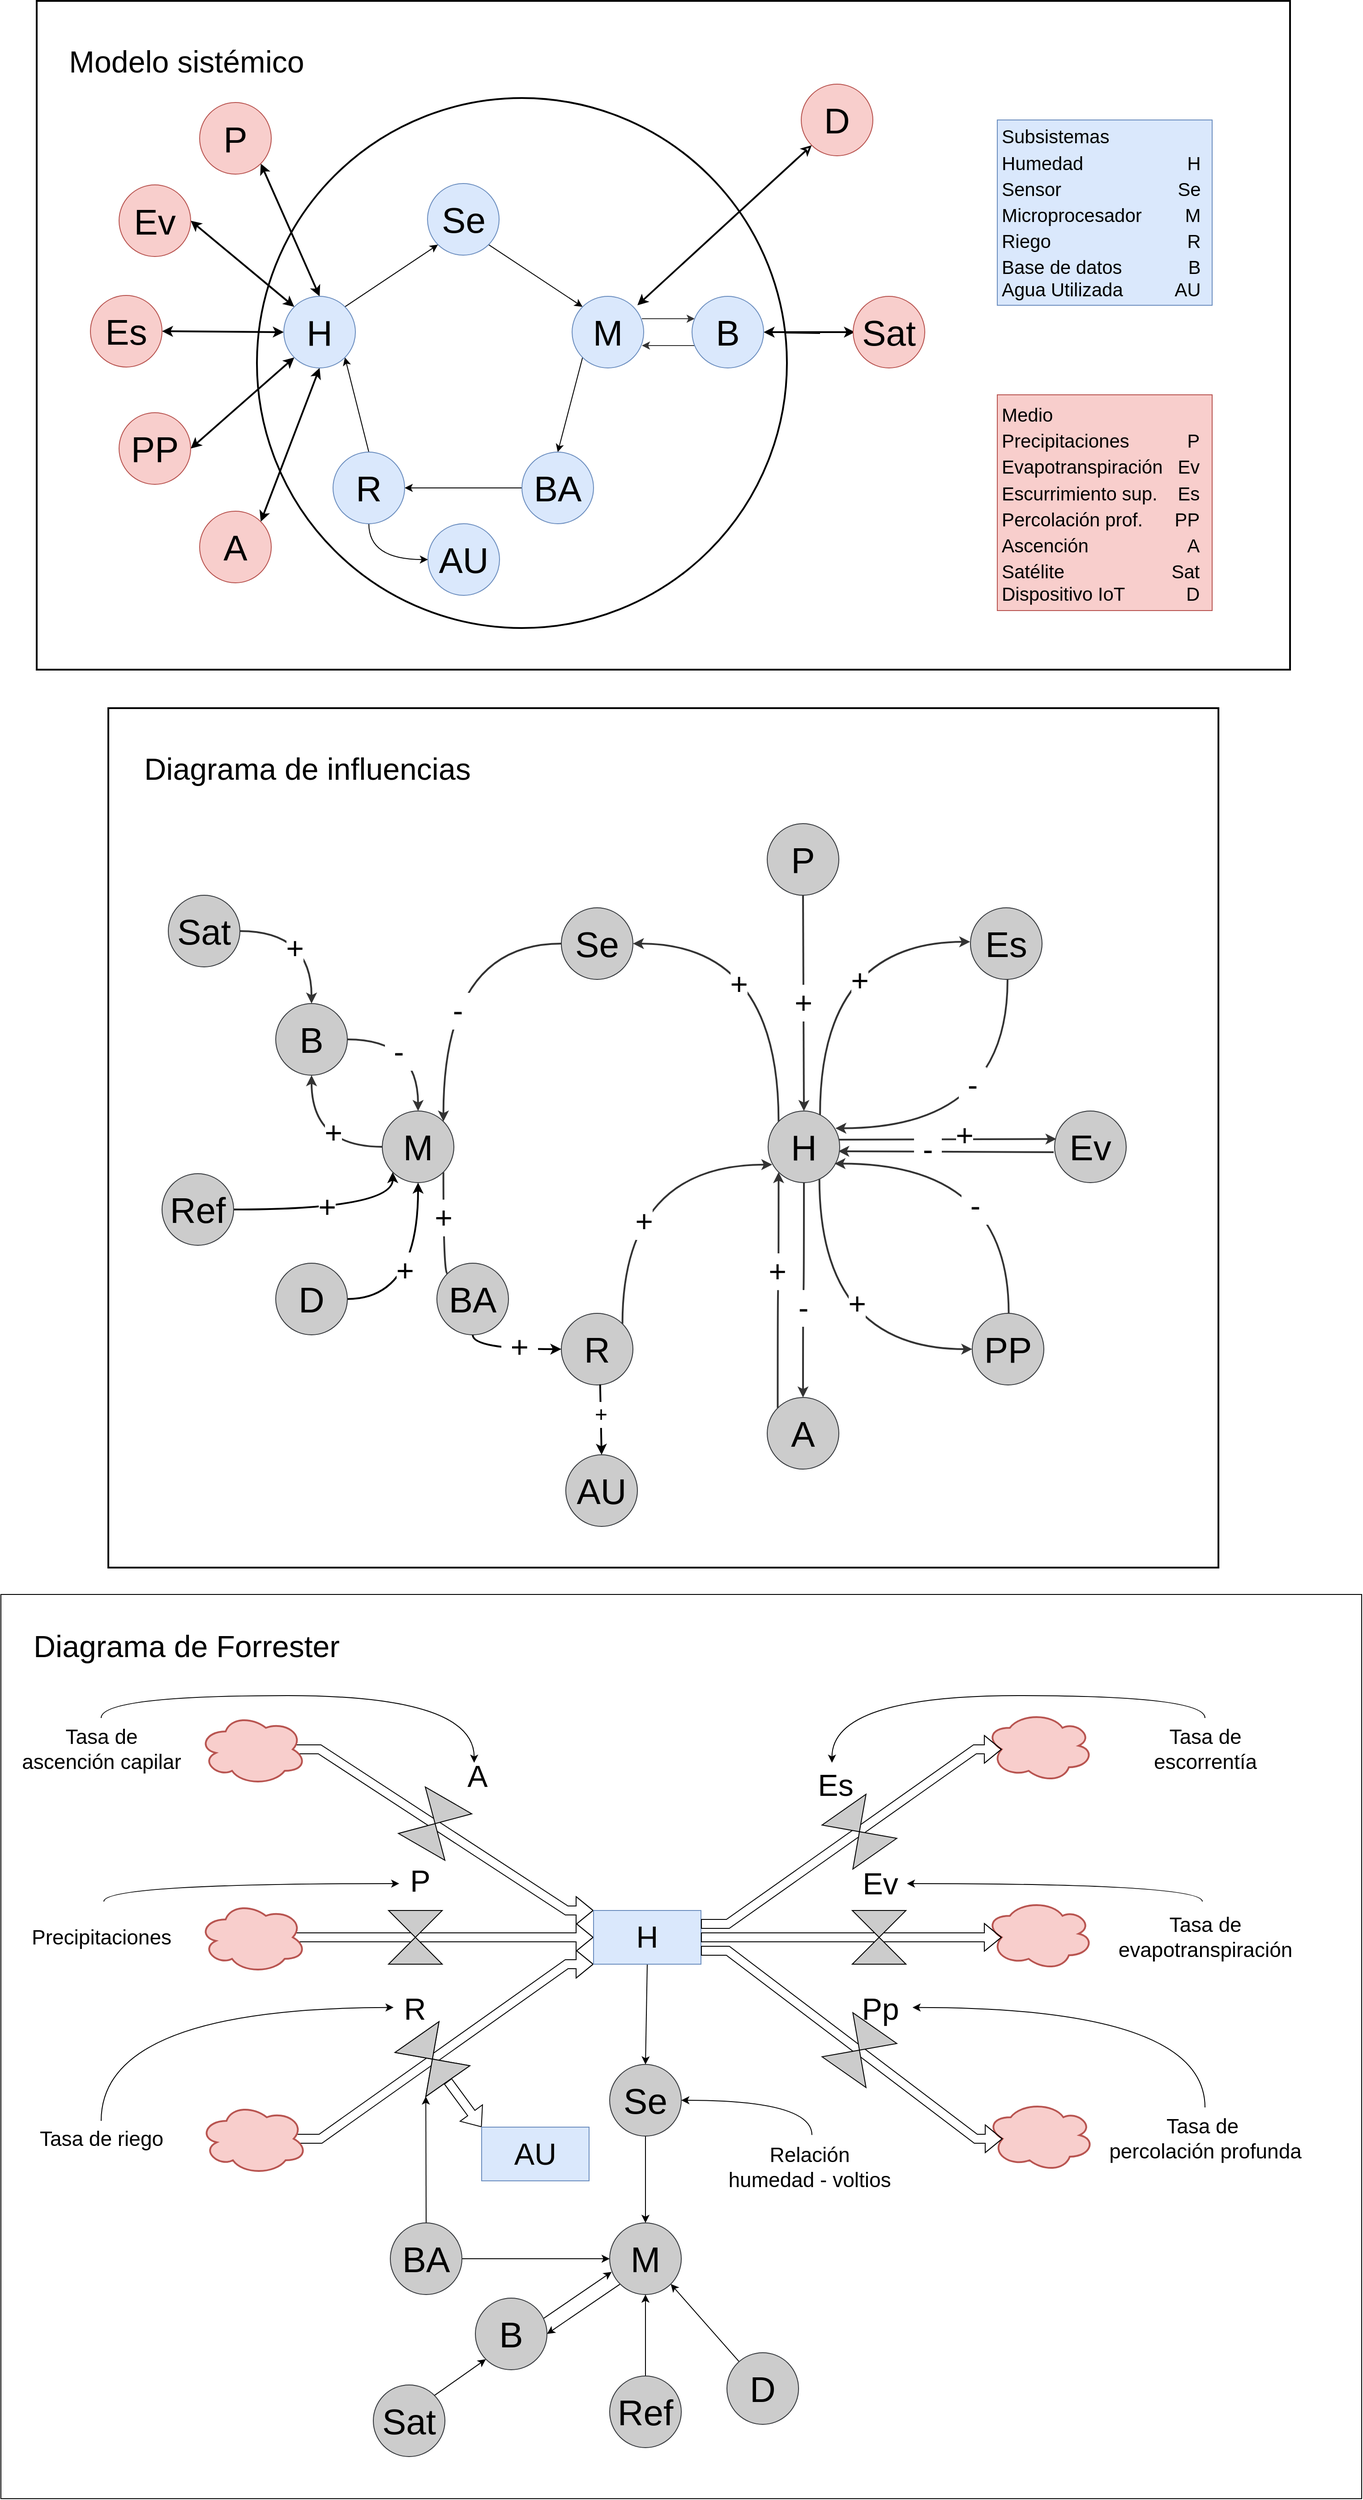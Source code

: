 <mxfile version="20.5.1" type="device"><diagram id="C5RBs43oDa-KdzZeNtuy" name="Page-1"><mxGraphModel dx="3306" dy="2833" grid="1" gridSize="10" guides="1" tooltips="1" connect="1" arrows="1" fold="1" page="1" pageScale="1" pageWidth="827" pageHeight="1169" math="0" shadow="0"><root><mxCell id="WIyWlLk6GJQsqaUBKTNV-0"/><mxCell id="WIyWlLk6GJQsqaUBKTNV-1" parent="WIyWlLk6GJQsqaUBKTNV-0"/><mxCell id="Ff0MFv3iBx06wTIk_5D9-178" value="" style="rounded=0;whiteSpace=wrap;html=1;labelBackgroundColor=#FFFFFF;strokeWidth=2;fontSize=34;fillColor=none;" parent="WIyWlLk6GJQsqaUBKTNV-1" vertex="1"><mxGeometry x="2990" y="890" width="1240" height="960" as="geometry"/></mxCell><mxCell id="Ff0MFv3iBx06wTIk_5D9-177" value="" style="rounded=0;whiteSpace=wrap;html=1;labelBackgroundColor=#FFFFFF;strokeWidth=2;fontSize=34;fillColor=none;" parent="WIyWlLk6GJQsqaUBKTNV-1" vertex="1"><mxGeometry x="2910" y="100" width="1400" height="747" as="geometry"/></mxCell><mxCell id="jK0Kz64WU2n10g2_3yqu-3" value="" style="edgeStyle=orthogonalEdgeStyle;rounded=0;orthogonalLoop=1;jettySize=auto;html=1;" edge="1" parent="WIyWlLk6GJQsqaUBKTNV-1" target="jK0Kz64WU2n10g2_3yqu-28"><mxGeometry relative="1" as="geometry"><mxPoint x="3746.0" y="471" as="sourcePoint"/></mxGeometry></mxCell><mxCell id="jK0Kz64WU2n10g2_3yqu-4" value="" style="ellipse;whiteSpace=wrap;html=1;aspect=fixed;fontSize=40;fillColor=none;strokeWidth=2;" vertex="1" parent="WIyWlLk6GJQsqaUBKTNV-1"><mxGeometry x="3156" y="208.5" width="592" height="592" as="geometry"/></mxCell><mxCell id="jK0Kz64WU2n10g2_3yqu-6" style="edgeStyle=orthogonalEdgeStyle;rounded=0;orthogonalLoop=1;jettySize=auto;html=1;exitX=0;exitY=0.75;exitDx=0;exitDy=0;entryX=1;entryY=0.75;entryDx=0;entryDy=0;fontSize=40;strokeColor=#333333;" edge="1" parent="WIyWlLk6GJQsqaUBKTNV-1"><mxGeometry relative="1" as="geometry"><mxPoint x="3645" y="485" as="sourcePoint"/><mxPoint x="3586" y="485" as="targetPoint"/></mxGeometry></mxCell><mxCell id="jK0Kz64WU2n10g2_3yqu-9" style="edgeStyle=orthogonalEdgeStyle;rounded=0;orthogonalLoop=1;jettySize=auto;html=1;exitX=1;exitY=0.25;exitDx=0;exitDy=0;entryX=0;entryY=0.25;entryDx=0;entryDy=0;fontSize=40;strokeColor=#333333;" edge="1" parent="WIyWlLk6GJQsqaUBKTNV-1"><mxGeometry relative="1" as="geometry"><mxPoint x="3586" y="455" as="sourcePoint"/><mxPoint x="3645" y="455" as="targetPoint"/></mxGeometry></mxCell><mxCell id="jK0Kz64WU2n10g2_3yqu-17" style="edgeStyle=none;rounded=0;orthogonalLoop=1;jettySize=auto;html=1;exitX=1;exitY=1;exitDx=0;exitDy=0;entryX=0.5;entryY=0;entryDx=0;entryDy=0;fontSize=40;startArrow=classic;startFill=1;endArrow=classic;endFill=1;strokeWidth=2;" edge="1" parent="WIyWlLk6GJQsqaUBKTNV-1" source="jK0Kz64WU2n10g2_3yqu-18" target="jK0Kz64WU2n10g2_3yqu-156"><mxGeometry relative="1" as="geometry"><mxPoint x="3223" y="440" as="targetPoint"/></mxGeometry></mxCell><mxCell id="jK0Kz64WU2n10g2_3yqu-18" value="P" style="ellipse;whiteSpace=wrap;html=1;aspect=fixed;fontSize=40;fillColor=#f8cecc;strokeColor=#b85450;" vertex="1" parent="WIyWlLk6GJQsqaUBKTNV-1"><mxGeometry x="3092" y="213.5" width="80" height="80" as="geometry"/></mxCell><mxCell id="jK0Kz64WU2n10g2_3yqu-19" style="edgeStyle=none;rounded=0;orthogonalLoop=1;jettySize=auto;html=1;exitX=1;exitY=0.5;exitDx=0;exitDy=0;entryX=0;entryY=1;entryDx=0;entryDy=0;fontSize=40;startArrow=classic;startFill=1;endArrow=classic;endFill=1;strokeWidth=2;" edge="1" parent="WIyWlLk6GJQsqaUBKTNV-1" source="jK0Kz64WU2n10g2_3yqu-20" target="jK0Kz64WU2n10g2_3yqu-156"><mxGeometry relative="1" as="geometry"><mxPoint x="3223" y="485" as="targetPoint"/></mxGeometry></mxCell><mxCell id="jK0Kz64WU2n10g2_3yqu-20" value="PP" style="ellipse;whiteSpace=wrap;html=1;aspect=fixed;fontSize=40;fillColor=#f8cecc;strokeColor=#b85450;" vertex="1" parent="WIyWlLk6GJQsqaUBKTNV-1"><mxGeometry x="3002" y="560" width="80" height="80" as="geometry"/></mxCell><mxCell id="jK0Kz64WU2n10g2_3yqu-21" style="edgeStyle=none;rounded=0;orthogonalLoop=1;jettySize=auto;html=1;exitX=1;exitY=0.5;exitDx=0;exitDy=0;entryX=0;entryY=0.5;entryDx=0;entryDy=0;fontSize=40;startArrow=classic;startFill=1;endArrow=classic;endFill=1;strokeWidth=2;" edge="1" parent="WIyWlLk6GJQsqaUBKTNV-1" source="jK0Kz64WU2n10g2_3yqu-22" target="jK0Kz64WU2n10g2_3yqu-156"><mxGeometry relative="1" as="geometry"><mxPoint x="3223" y="470" as="targetPoint"/></mxGeometry></mxCell><mxCell id="jK0Kz64WU2n10g2_3yqu-22" value="Es" style="ellipse;whiteSpace=wrap;html=1;aspect=fixed;fontSize=40;fillColor=#f8cecc;strokeColor=#b85450;" vertex="1" parent="WIyWlLk6GJQsqaUBKTNV-1"><mxGeometry x="2970" y="429" width="80" height="80" as="geometry"/></mxCell><mxCell id="jK0Kz64WU2n10g2_3yqu-23" style="edgeStyle=none;rounded=0;orthogonalLoop=1;jettySize=auto;html=1;exitX=1;exitY=0;exitDx=0;exitDy=0;entryX=0.5;entryY=1;entryDx=0;entryDy=0;fontSize=40;startArrow=classic;startFill=1;endArrow=classic;endFill=1;strokeWidth=2;" edge="1" parent="WIyWlLk6GJQsqaUBKTNV-1" source="jK0Kz64WU2n10g2_3yqu-24" target="jK0Kz64WU2n10g2_3yqu-156"><mxGeometry relative="1" as="geometry"><mxPoint x="3223" y="500" as="targetPoint"/></mxGeometry></mxCell><mxCell id="jK0Kz64WU2n10g2_3yqu-24" value="A" style="ellipse;whiteSpace=wrap;html=1;aspect=fixed;fontSize=40;fillColor=#f8cecc;strokeColor=#b85450;" vertex="1" parent="WIyWlLk6GJQsqaUBKTNV-1"><mxGeometry x="3092" y="670" width="80" height="80" as="geometry"/></mxCell><mxCell id="jK0Kz64WU2n10g2_3yqu-25" style="edgeStyle=none;rounded=0;orthogonalLoop=1;jettySize=auto;html=1;exitX=1;exitY=0.5;exitDx=0;exitDy=0;entryX=0;entryY=0;entryDx=0;entryDy=0;fontSize=40;startArrow=classic;startFill=1;endArrow=classic;endFill=1;strokeWidth=2;" edge="1" parent="WIyWlLk6GJQsqaUBKTNV-1" source="jK0Kz64WU2n10g2_3yqu-26" target="jK0Kz64WU2n10g2_3yqu-156"><mxGeometry relative="1" as="geometry"><mxPoint x="3223" y="455" as="targetPoint"/></mxGeometry></mxCell><mxCell id="jK0Kz64WU2n10g2_3yqu-26" value="Ev" style="ellipse;whiteSpace=wrap;html=1;aspect=fixed;fontSize=40;fillColor=#f8cecc;strokeColor=#b85450;" vertex="1" parent="WIyWlLk6GJQsqaUBKTNV-1"><mxGeometry x="3002" y="305.5" width="80" height="80" as="geometry"/></mxCell><mxCell id="jK0Kz64WU2n10g2_3yqu-27" style="edgeStyle=none;rounded=0;orthogonalLoop=1;jettySize=auto;html=1;exitX=0;exitY=0.5;exitDx=0;exitDy=0;entryX=1;entryY=0.5;entryDx=0;entryDy=0;fontSize=40;startArrow=classic;startFill=1;endArrow=classic;endFill=1;strokeWidth=2;" edge="1" parent="WIyWlLk6GJQsqaUBKTNV-1"><mxGeometry relative="1" as="geometry"><mxPoint x="3824" y="470.0" as="sourcePoint"/><mxPoint x="3722" y="470" as="targetPoint"/></mxGeometry></mxCell><mxCell id="jK0Kz64WU2n10g2_3yqu-28" value="Sat" style="ellipse;whiteSpace=wrap;html=1;aspect=fixed;fontSize=40;fillColor=#f8cecc;strokeColor=#b85450;" vertex="1" parent="WIyWlLk6GJQsqaUBKTNV-1"><mxGeometry x="3822" y="430" width="80" height="80" as="geometry"/></mxCell><mxCell id="jK0Kz64WU2n10g2_3yqu-29" value="&lt;table style=&quot;font-size: 21px;&quot;&gt;&lt;tbody&gt;&lt;tr&gt;&lt;td&gt;Subsistemas&lt;/td&gt;&lt;td&gt;&lt;br&gt;&lt;/td&gt;&lt;/tr&gt;&lt;tr&gt;&lt;td&gt;Humedad&lt;/td&gt;&lt;td style=&quot;text-align: right;&quot;&gt;&amp;nbsp; &amp;nbsp; &amp;nbsp; H&lt;/td&gt;&lt;/tr&gt;&lt;tr&gt;&lt;td&gt;Sensor&lt;/td&gt;&lt;td style=&quot;text-align: right;&quot;&gt;Se&lt;/td&gt;&lt;/tr&gt;&lt;tr&gt;&lt;td&gt;Microprocesador&amp;nbsp;&amp;nbsp;&lt;/td&gt;&lt;td style=&quot;text-align: right;&quot;&gt;M&lt;/td&gt;&lt;/tr&gt;&lt;tr&gt;&lt;td&gt;Riego&lt;/td&gt;&lt;td style=&quot;text-align: right;&quot;&gt;R&lt;/td&gt;&lt;/tr&gt;&lt;tr&gt;&lt;td&gt;Base de datos&lt;br&gt;Agua Utilizada&lt;/td&gt;&lt;td style=&quot;text-align: right;&quot;&gt;B&lt;br&gt;AU&lt;/td&gt;&lt;/tr&gt;&lt;/tbody&gt;&lt;/table&gt;" style="rounded=0;whiteSpace=wrap;html=1;strokeColor=#6c8ebf;fontSize=34;fillColor=#dae8fc;align=left;" vertex="1" parent="WIyWlLk6GJQsqaUBKTNV-1"><mxGeometry x="3983" y="233" width="240" height="207" as="geometry"/></mxCell><mxCell id="jK0Kz64WU2n10g2_3yqu-30" value="&lt;table style=&quot;font-size: 21px;&quot;&gt;&lt;tbody style=&quot;font-size: 21px;&quot;&gt;&lt;tr style=&quot;font-size: 21px;&quot;&gt;&lt;td style=&quot;font-size: 21px;&quot;&gt;Medio&lt;/td&gt;&lt;td style=&quot;font-size: 21px;&quot;&gt;&lt;br style=&quot;font-size: 21px;&quot;&gt;&lt;/td&gt;&lt;/tr&gt;&lt;tr style=&quot;font-size: 21px;&quot;&gt;&lt;td style=&quot;font-size: 21px;&quot;&gt;Precipitaciones&lt;/td&gt;&lt;td style=&quot;text-align: right; font-size: 21px;&quot;&gt;&amp;nbsp; &amp;nbsp; P&lt;/td&gt;&lt;/tr&gt;&lt;tr style=&quot;font-size: 21px;&quot;&gt;&lt;td style=&quot;text-align: center; font-size: 21px;&quot;&gt;Evapotranspiración&lt;/td&gt;&lt;td style=&quot;text-align: right; font-size: 21px;&quot;&gt;Ev&lt;/td&gt;&lt;/tr&gt;&lt;tr style=&quot;font-size: 21px;&quot;&gt;&lt;td style=&quot;font-size: 21px;&quot;&gt;Escurrimiento sup.&lt;/td&gt;&lt;td style=&quot;text-align: right; font-size: 21px;&quot;&gt;Es&lt;/td&gt;&lt;/tr&gt;&lt;tr style=&quot;font-size: 21px;&quot;&gt;&lt;td style=&quot;font-size: 21px;&quot;&gt;Percolación prof.&lt;/td&gt;&lt;td style=&quot;text-align: right; font-size: 21px;&quot;&gt;PP&lt;/td&gt;&lt;/tr&gt;&lt;tr style=&quot;font-size: 21px;&quot;&gt;&lt;td style=&quot;font-size: 21px;&quot;&gt;Ascención&lt;/td&gt;&lt;td style=&quot;text-align: right; font-size: 21px;&quot;&gt;A&lt;/td&gt;&lt;/tr&gt;&lt;tr style=&quot;font-size: 21px;&quot;&gt;&lt;td style=&quot;font-size: 21px;&quot;&gt;Satélite&lt;br&gt;Dispositivo IoT&lt;/td&gt;&lt;td style=&quot;text-align: right; font-size: 21px;&quot;&gt;Sat&lt;br&gt;D&lt;/td&gt;&lt;/tr&gt;&lt;tr style=&quot;font-size: 21px;&quot;&gt;&lt;td style=&quot;font-size: 21px;&quot;&gt;&lt;br style=&quot;font-size: 21px;&quot;&gt;&lt;/td&gt;&lt;td style=&quot;font-size: 21px;&quot;&gt;&lt;br style=&quot;font-size: 21px;&quot;&gt;&lt;/td&gt;&lt;/tr&gt;&lt;/tbody&gt;&lt;/table&gt;" style="rounded=0;whiteSpace=wrap;html=1;strokeColor=#b85450;fontSize=21;fillColor=#f8cecc;align=left;verticalAlign=top;" vertex="1" parent="WIyWlLk6GJQsqaUBKTNV-1"><mxGeometry x="3983" y="540" width="240" height="241" as="geometry"/></mxCell><mxCell id="jK0Kz64WU2n10g2_3yqu-31" style="edgeStyle=none;rounded=0;orthogonalLoop=1;jettySize=auto;html=1;exitX=0.5;exitY=0;exitDx=0;exitDy=0;entryX=0.5;entryY=1;entryDx=0;entryDy=0;strokeColor=#333333;strokeWidth=2;fontSize=21;startArrow=classic;startFill=1;endArrow=none;endFill=0;" edge="1" parent="WIyWlLk6GJQsqaUBKTNV-1" source="jK0Kz64WU2n10g2_3yqu-56" target="jK0Kz64WU2n10g2_3yqu-33"><mxGeometry relative="1" as="geometry"/></mxCell><mxCell id="jK0Kz64WU2n10g2_3yqu-32" value="&lt;font style=&quot;font-size: 34px; background-color: rgb(255, 255, 255);&quot;&gt;+&lt;/font&gt;" style="edgeLabel;html=1;align=center;verticalAlign=middle;resizable=0;points=[];fontSize=21;" vertex="1" connectable="0" parent="jK0Kz64WU2n10g2_3yqu-31"><mxGeometry x="-0.295" y="-1" relative="1" as="geometry"><mxPoint x="-2" y="-36" as="offset"/></mxGeometry></mxCell><mxCell id="jK0Kz64WU2n10g2_3yqu-33" value="P" style="ellipse;whiteSpace=wrap;html=1;aspect=fixed;fontSize=40;fillColor=#CCCCCC;strokeColor=#36393d;" vertex="1" parent="WIyWlLk6GJQsqaUBKTNV-1"><mxGeometry x="3726" y="1019" width="80" height="80" as="geometry"/></mxCell><mxCell id="jK0Kz64WU2n10g2_3yqu-34" style="edgeStyle=orthogonalEdgeStyle;curved=1;rounded=0;orthogonalLoop=1;jettySize=auto;html=1;exitX=0;exitY=0.5;exitDx=0;exitDy=0;entryX=0.716;entryY=0.942;entryDx=0;entryDy=0;strokeColor=#333333;strokeWidth=2;fontSize=21;startArrow=classic;startFill=1;endArrow=none;endFill=0;entryPerimeter=0;" edge="1" parent="WIyWlLk6GJQsqaUBKTNV-1" source="jK0Kz64WU2n10g2_3yqu-36" target="jK0Kz64WU2n10g2_3yqu-56"><mxGeometry relative="1" as="geometry"/></mxCell><mxCell id="jK0Kz64WU2n10g2_3yqu-35" value="+" style="edgeLabel;html=1;align=center;verticalAlign=middle;resizable=0;points=[];fontSize=34;" vertex="1" connectable="0" parent="jK0Kz64WU2n10g2_3yqu-34"><mxGeometry x="0.227" y="-41" relative="1" as="geometry"><mxPoint as="offset"/></mxGeometry></mxCell><mxCell id="jK0Kz64WU2n10g2_3yqu-36" value="PP" style="ellipse;whiteSpace=wrap;html=1;aspect=fixed;fontSize=40;fillColor=#CCCCCC;strokeColor=#36393d;" vertex="1" parent="WIyWlLk6GJQsqaUBKTNV-1"><mxGeometry x="3955" y="1566" width="80" height="80" as="geometry"/></mxCell><mxCell id="jK0Kz64WU2n10g2_3yqu-37" value="Es" style="ellipse;whiteSpace=wrap;html=1;aspect=fixed;fontSize=40;fillColor=#CCCCCC;strokeColor=#36393d;" vertex="1" parent="WIyWlLk6GJQsqaUBKTNV-1"><mxGeometry x="3953" y="1113" width="80" height="80" as="geometry"/></mxCell><mxCell id="jK0Kz64WU2n10g2_3yqu-38" style="edgeStyle=orthogonalEdgeStyle;curved=1;rounded=0;orthogonalLoop=1;jettySize=auto;html=1;exitX=0.5;exitY=0;exitDx=0;exitDy=0;entryX=0.5;entryY=1;entryDx=0;entryDy=0;strokeColor=#333333;strokeWidth=2;fontSize=21;startArrow=classic;startFill=1;endArrow=none;endFill=0;" edge="1" parent="WIyWlLk6GJQsqaUBKTNV-1" source="jK0Kz64WU2n10g2_3yqu-40" target="jK0Kz64WU2n10g2_3yqu-56"><mxGeometry relative="1" as="geometry"/></mxCell><mxCell id="jK0Kz64WU2n10g2_3yqu-39" value="&amp;nbsp;-&amp;nbsp;" style="edgeLabel;html=1;align=center;verticalAlign=middle;resizable=0;points=[];fontSize=34;" vertex="1" connectable="0" parent="jK0Kz64WU2n10g2_3yqu-38"><mxGeometry x="0.196" y="-1" relative="1" as="geometry"><mxPoint x="-2" y="43" as="offset"/></mxGeometry></mxCell><mxCell id="jK0Kz64WU2n10g2_3yqu-40" value="A" style="ellipse;whiteSpace=wrap;html=1;aspect=fixed;fontSize=40;fillColor=#CCCCCC;strokeColor=#36393d;" vertex="1" parent="WIyWlLk6GJQsqaUBKTNV-1"><mxGeometry x="3726" y="1660" width="80" height="80" as="geometry"/></mxCell><mxCell id="jK0Kz64WU2n10g2_3yqu-41" style="edgeStyle=none;rounded=0;orthogonalLoop=1;jettySize=auto;html=1;exitX=0.026;exitY=0.291;exitDx=0;exitDy=0;entryX=0.983;entryY=0.3;entryDx=0;entryDy=0;entryPerimeter=0;strokeColor=#333333;strokeWidth=2;fontSize=21;startArrow=classic;startFill=1;endArrow=none;endFill=0;exitPerimeter=0;" edge="1" parent="WIyWlLk6GJQsqaUBKTNV-1"><mxGeometry relative="1" as="geometry"><mxPoint x="4049.08" y="1371.28" as="sourcePoint"/><mxPoint x="3805.64" y="1372" as="targetPoint"/></mxGeometry></mxCell><mxCell id="jK0Kz64WU2n10g2_3yqu-42" value="+" style="edgeLabel;html=1;align=center;verticalAlign=middle;resizable=0;points=[];fontSize=34;" vertex="1" connectable="0" parent="jK0Kz64WU2n10g2_3yqu-41"><mxGeometry x="-0.262" y="-5" relative="1" as="geometry"><mxPoint x="-13" as="offset"/></mxGeometry></mxCell><mxCell id="jK0Kz64WU2n10g2_3yqu-43" value="Ev" style="ellipse;whiteSpace=wrap;html=1;aspect=fixed;fontSize=40;fillColor=#CCCCCC;strokeColor=#36393d;" vertex="1" parent="WIyWlLk6GJQsqaUBKTNV-1"><mxGeometry x="4047" y="1340" width="80" height="80" as="geometry"/></mxCell><mxCell id="jK0Kz64WU2n10g2_3yqu-44" style="edgeStyle=orthogonalEdgeStyle;curved=1;rounded=0;orthogonalLoop=1;jettySize=auto;html=1;exitX=1;exitY=0.5;exitDx=0;exitDy=0;entryX=0.5;entryY=0;entryDx=0;entryDy=0;strokeColor=#333333;strokeWidth=2;fontSize=21;startArrow=none;startFill=0;endArrow=classic;endFill=1;" edge="1" parent="WIyWlLk6GJQsqaUBKTNV-1" source="jK0Kz64WU2n10g2_3yqu-46" target="jK0Kz64WU2n10g2_3yqu-49"><mxGeometry relative="1" as="geometry"/></mxCell><mxCell id="jK0Kz64WU2n10g2_3yqu-45" value="+" style="edgeLabel;html=1;align=center;verticalAlign=middle;resizable=0;points=[];fontSize=34;" vertex="1" connectable="0" parent="jK0Kz64WU2n10g2_3yqu-44"><mxGeometry x="-0.25" y="-19" relative="1" as="geometry"><mxPoint as="offset"/></mxGeometry></mxCell><mxCell id="jK0Kz64WU2n10g2_3yqu-46" value="Sat" style="ellipse;whiteSpace=wrap;html=1;aspect=fixed;fontSize=40;fillColor=#CCCCCC;strokeColor=#36393d;flipV=0;" vertex="1" parent="WIyWlLk6GJQsqaUBKTNV-1"><mxGeometry x="3057" y="1099" width="80" height="80" as="geometry"/></mxCell><mxCell id="jK0Kz64WU2n10g2_3yqu-47" style="edgeStyle=orthogonalEdgeStyle;curved=1;rounded=0;orthogonalLoop=1;jettySize=auto;html=1;exitX=1;exitY=0.5;exitDx=0;exitDy=0;entryX=0.5;entryY=0;entryDx=0;entryDy=0;strokeColor=#333333;strokeWidth=2;fontSize=21;startArrow=none;startFill=0;endArrow=classic;endFill=1;" edge="1" parent="WIyWlLk6GJQsqaUBKTNV-1" source="jK0Kz64WU2n10g2_3yqu-49" target="jK0Kz64WU2n10g2_3yqu-67"><mxGeometry relative="1" as="geometry"/></mxCell><mxCell id="jK0Kz64WU2n10g2_3yqu-48" value="&amp;nbsp;-&amp;nbsp;" style="edgeLabel;html=1;align=center;verticalAlign=middle;resizable=0;points=[];fontSize=34;" vertex="1" connectable="0" parent="jK0Kz64WU2n10g2_3yqu-47"><mxGeometry x="-0.284" y="-14" relative="1" as="geometry"><mxPoint as="offset"/></mxGeometry></mxCell><mxCell id="jK0Kz64WU2n10g2_3yqu-49" value="B" style="ellipse;whiteSpace=wrap;html=1;aspect=fixed;fontSize=40;fillColor=#CCCCCC;strokeColor=#36393d;flipV=0;" vertex="1" parent="WIyWlLk6GJQsqaUBKTNV-1"><mxGeometry x="3177" y="1220" width="80" height="80" as="geometry"/></mxCell><mxCell id="jK0Kz64WU2n10g2_3yqu-50" style="edgeStyle=orthogonalEdgeStyle;curved=1;rounded=0;orthogonalLoop=1;jettySize=auto;html=1;exitX=1;exitY=0.5;exitDx=0;exitDy=0;entryX=0;entryY=0;entryDx=0;entryDy=0;strokeColor=#333333;strokeWidth=2;fontSize=21;startArrow=classic;startFill=1;endArrow=none;endFill=0;" edge="1" parent="WIyWlLk6GJQsqaUBKTNV-1" source="jK0Kz64WU2n10g2_3yqu-59" target="jK0Kz64WU2n10g2_3yqu-56"><mxGeometry relative="1" as="geometry"/></mxCell><mxCell id="jK0Kz64WU2n10g2_3yqu-51" value="+" style="edgeLabel;html=1;align=center;verticalAlign=middle;resizable=0;points=[];fontSize=34;" vertex="1" connectable="0" parent="jK0Kz64WU2n10g2_3yqu-50"><mxGeometry x="-0.348" y="-45" relative="1" as="geometry"><mxPoint as="offset"/></mxGeometry></mxCell><mxCell id="jK0Kz64WU2n10g2_3yqu-52" style="edgeStyle=orthogonalEdgeStyle;curved=1;rounded=0;orthogonalLoop=1;jettySize=auto;html=1;exitX=0;exitY=1;exitDx=0;exitDy=0;entryX=0;entryY=0;entryDx=0;entryDy=0;strokeColor=#333333;strokeWidth=2;fontSize=21;startArrow=classic;startFill=1;endArrow=none;endFill=0;" edge="1" parent="WIyWlLk6GJQsqaUBKTNV-1" source="jK0Kz64WU2n10g2_3yqu-56" target="jK0Kz64WU2n10g2_3yqu-40"><mxGeometry relative="1" as="geometry"><Array as="points"><mxPoint x="3739" y="1540"/><mxPoint x="3738" y="1540"/></Array></mxGeometry></mxCell><mxCell id="jK0Kz64WU2n10g2_3yqu-53" value="+" style="edgeLabel;html=1;align=center;verticalAlign=middle;resizable=0;points=[];fontSize=34;" vertex="1" connectable="0" parent="jK0Kz64WU2n10g2_3yqu-52"><mxGeometry x="-0.165" y="-2" relative="1" as="geometry"><mxPoint as="offset"/></mxGeometry></mxCell><mxCell id="jK0Kz64WU2n10g2_3yqu-54" style="rounded=0;orthogonalLoop=1;jettySize=auto;html=1;exitX=0.98;exitY=0.624;exitDx=0;exitDy=0;strokeColor=#333333;strokeWidth=2;fontSize=21;startArrow=classic;startFill=1;endArrow=none;endFill=0;exitPerimeter=0;" edge="1" parent="WIyWlLk6GJQsqaUBKTNV-1"><mxGeometry relative="1" as="geometry"><mxPoint x="3805.4" y="1384.92" as="sourcePoint"/><mxPoint x="4046.0" y="1386" as="targetPoint"/></mxGeometry></mxCell><mxCell id="jK0Kz64WU2n10g2_3yqu-55" value="&amp;nbsp;-&amp;nbsp;" style="edgeLabel;html=1;align=center;verticalAlign=middle;resizable=0;points=[];fontSize=34;" vertex="1" connectable="0" parent="jK0Kz64WU2n10g2_3yqu-54"><mxGeometry x="0.235" y="-1" relative="1" as="geometry"><mxPoint x="-49" y="-4" as="offset"/></mxGeometry></mxCell><mxCell id="jK0Kz64WU2n10g2_3yqu-56" value="H" style="ellipse;whiteSpace=wrap;html=1;aspect=fixed;fontSize=40;fillColor=#CCCCCC;strokeColor=#36393d;" vertex="1" parent="WIyWlLk6GJQsqaUBKTNV-1"><mxGeometry x="3727" y="1340" width="80" height="80" as="geometry"/></mxCell><mxCell id="jK0Kz64WU2n10g2_3yqu-57" style="edgeStyle=orthogonalEdgeStyle;curved=1;rounded=0;orthogonalLoop=1;jettySize=auto;html=1;exitX=0;exitY=0.5;exitDx=0;exitDy=0;entryX=1;entryY=0;entryDx=0;entryDy=0;strokeColor=#333333;strokeWidth=2;fontSize=21;startArrow=none;startFill=0;endArrow=classic;endFill=1;" edge="1" parent="WIyWlLk6GJQsqaUBKTNV-1" source="jK0Kz64WU2n10g2_3yqu-59" target="jK0Kz64WU2n10g2_3yqu-67"><mxGeometry relative="1" as="geometry"/></mxCell><mxCell id="jK0Kz64WU2n10g2_3yqu-58" value="&amp;nbsp;-&amp;nbsp;" style="edgeLabel;html=1;align=center;verticalAlign=middle;resizable=0;points=[];fontSize=34;" vertex="1" connectable="0" parent="jK0Kz64WU2n10g2_3yqu-57"><mxGeometry x="0.247" y="15" relative="1" as="geometry"><mxPoint as="offset"/></mxGeometry></mxCell><mxCell id="jK0Kz64WU2n10g2_3yqu-59" value="Se" style="ellipse;whiteSpace=wrap;html=1;aspect=fixed;fontSize=40;fillColor=#CCCCCC;strokeColor=#36393d;flipV=0;" vertex="1" parent="WIyWlLk6GJQsqaUBKTNV-1"><mxGeometry x="3496" y="1113" width="80" height="80" as="geometry"/></mxCell><mxCell id="jK0Kz64WU2n10g2_3yqu-60" style="edgeStyle=orthogonalEdgeStyle;curved=1;rounded=0;orthogonalLoop=1;jettySize=auto;html=1;exitX=0.058;exitY=0.748;exitDx=0;exitDy=0;entryX=1;entryY=0;entryDx=0;entryDy=0;strokeColor=#333333;strokeWidth=2;fontSize=21;startArrow=classic;startFill=1;endArrow=none;endFill=0;exitPerimeter=0;" edge="1" parent="WIyWlLk6GJQsqaUBKTNV-1" source="jK0Kz64WU2n10g2_3yqu-56" target="jK0Kz64WU2n10g2_3yqu-62"><mxGeometry relative="1" as="geometry"/></mxCell><mxCell id="jK0Kz64WU2n10g2_3yqu-61" value="+" style="edgeLabel;html=1;align=center;verticalAlign=middle;resizable=0;points=[];fontSize=34;" vertex="1" connectable="0" parent="jK0Kz64WU2n10g2_3yqu-60"><mxGeometry x="0.335" y="23" relative="1" as="geometry"><mxPoint as="offset"/></mxGeometry></mxCell><mxCell id="jK0Kz64WU2n10g2_3yqu-62" value="R" style="ellipse;whiteSpace=wrap;html=1;aspect=fixed;fontSize=40;fillColor=#CCCCCC;strokeColor=#36393d;flipV=0;" vertex="1" parent="WIyWlLk6GJQsqaUBKTNV-1"><mxGeometry x="3496" y="1566" width="80" height="80" as="geometry"/></mxCell><mxCell id="jK0Kz64WU2n10g2_3yqu-63" style="edgeStyle=orthogonalEdgeStyle;curved=1;rounded=0;orthogonalLoop=1;jettySize=auto;html=1;exitX=0;exitY=0.5;exitDx=0;exitDy=0;entryX=0.5;entryY=1;entryDx=0;entryDy=0;strokeColor=#333333;strokeWidth=2;fontSize=21;startArrow=none;startFill=0;endArrow=classic;endFill=1;" edge="1" parent="WIyWlLk6GJQsqaUBKTNV-1" source="jK0Kz64WU2n10g2_3yqu-67" target="jK0Kz64WU2n10g2_3yqu-49"><mxGeometry relative="1" as="geometry"/></mxCell><mxCell id="jK0Kz64WU2n10g2_3yqu-64" value="+" style="edgeLabel;html=1;align=center;verticalAlign=middle;resizable=0;points=[];fontSize=34;" vertex="1" connectable="0" parent="jK0Kz64WU2n10g2_3yqu-63"><mxGeometry x="-0.306" y="-16" relative="1" as="geometry"><mxPoint as="offset"/></mxGeometry></mxCell><mxCell id="jK0Kz64WU2n10g2_3yqu-65" style="edgeStyle=orthogonalEdgeStyle;curved=1;rounded=0;orthogonalLoop=1;jettySize=auto;html=1;exitX=0;exitY=0;exitDx=0;exitDy=0;entryX=1;entryY=1;entryDx=0;entryDy=0;strokeColor=#333333;strokeWidth=2;fontSize=21;startArrow=none;startFill=1;endArrow=none;endFill=0;" edge="1" parent="WIyWlLk6GJQsqaUBKTNV-1" source="jK0Kz64WU2n10g2_3yqu-178" target="jK0Kz64WU2n10g2_3yqu-67"><mxGeometry relative="1" as="geometry"><Array as="points"><mxPoint x="3364" y="1522"/></Array></mxGeometry></mxCell><mxCell id="jK0Kz64WU2n10g2_3yqu-66" value="+" style="edgeLabel;html=1;align=center;verticalAlign=middle;resizable=0;points=[];fontSize=34;" vertex="1" connectable="0" parent="jK0Kz64WU2n10g2_3yqu-65"><mxGeometry x="0.135" y="-26" relative="1" as="geometry"><mxPoint x="-27" as="offset"/></mxGeometry></mxCell><mxCell id="jK0Kz64WU2n10g2_3yqu-67" value="M" style="ellipse;whiteSpace=wrap;html=1;aspect=fixed;fontSize=40;fillColor=#CCCCCC;strokeColor=#36393d;flipV=0;" vertex="1" parent="WIyWlLk6GJQsqaUBKTNV-1"><mxGeometry x="3296" y="1340" width="80" height="80" as="geometry"/></mxCell><mxCell id="jK0Kz64WU2n10g2_3yqu-68" style="edgeStyle=orthogonalEdgeStyle;rounded=0;orthogonalLoop=1;jettySize=auto;html=1;exitX=1;exitY=0.5;exitDx=0;exitDy=0;entryX=0;entryY=1;entryDx=0;entryDy=0;strokeWidth=2;startArrow=none;startFill=0;curved=1;" edge="1" parent="WIyWlLk6GJQsqaUBKTNV-1" source="jK0Kz64WU2n10g2_3yqu-70" target="jK0Kz64WU2n10g2_3yqu-67"><mxGeometry relative="1" as="geometry"><Array as="points"><mxPoint x="3308" y="1450"/></Array></mxGeometry></mxCell><mxCell id="jK0Kz64WU2n10g2_3yqu-69" value="+" style="edgeLabel;html=1;align=center;verticalAlign=middle;resizable=0;points=[];fontSize=34;" vertex="1" connectable="0" parent="jK0Kz64WU2n10g2_3yqu-68"><mxGeometry x="-0.051" y="3" relative="1" as="geometry"><mxPoint as="offset"/></mxGeometry></mxCell><mxCell id="jK0Kz64WU2n10g2_3yqu-70" value="Ref" style="ellipse;whiteSpace=wrap;html=1;aspect=fixed;fontSize=40;fillColor=#CCCCCC;strokeColor=#36393d;flipV=0;" vertex="1" parent="WIyWlLk6GJQsqaUBKTNV-1"><mxGeometry x="3050" y="1410" width="80" height="80" as="geometry"/></mxCell><mxCell id="jK0Kz64WU2n10g2_3yqu-71" style="edgeStyle=orthogonalEdgeStyle;curved=1;rounded=0;orthogonalLoop=1;jettySize=auto;html=1;exitX=0.927;exitY=0.734;exitDx=0;exitDy=0;entryX=1;entryY=1;entryDx=0;entryDy=0;strokeColor=#333333;strokeWidth=2;fontSize=21;startArrow=classic;startFill=1;endArrow=none;endFill=0;exitPerimeter=0;" edge="1" parent="WIyWlLk6GJQsqaUBKTNV-1" source="jK0Kz64WU2n10g2_3yqu-56"><mxGeometry relative="1" as="geometry"><mxPoint x="3836.004" y="1368.284" as="sourcePoint"/><mxPoint x="3995.72" y="1566" as="targetPoint"/></mxGeometry></mxCell><mxCell id="jK0Kz64WU2n10g2_3yqu-72" value="&amp;nbsp;-&amp;nbsp;" style="edgeLabel;html=1;align=center;verticalAlign=middle;resizable=0;points=[];fontSize=34;" vertex="1" connectable="0" parent="jK0Kz64WU2n10g2_3yqu-71"><mxGeometry x="0.339" y="-38" relative="1" as="geometry"><mxPoint as="offset"/></mxGeometry></mxCell><mxCell id="jK0Kz64WU2n10g2_3yqu-73" style="edgeStyle=orthogonalEdgeStyle;curved=1;rounded=0;orthogonalLoop=1;jettySize=auto;html=1;exitX=0;exitY=0.5;exitDx=0;exitDy=0;entryX=0.725;entryY=0.054;entryDx=0;entryDy=0;strokeColor=#333333;strokeWidth=2;fontSize=21;startArrow=classic;startFill=1;endArrow=none;endFill=0;entryPerimeter=0;" edge="1" parent="WIyWlLk6GJQsqaUBKTNV-1" target="jK0Kz64WU2n10g2_3yqu-56"><mxGeometry relative="1" as="geometry"><mxPoint x="3952.72" y="1151.004" as="sourcePoint"/><mxPoint x="3793.004" y="1348.72" as="targetPoint"/></mxGeometry></mxCell><mxCell id="jK0Kz64WU2n10g2_3yqu-74" value="+" style="edgeLabel;html=1;align=center;verticalAlign=middle;resizable=0;points=[];fontSize=34;" vertex="1" connectable="0" parent="jK0Kz64WU2n10g2_3yqu-73"><mxGeometry x="-0.316" y="42" relative="1" as="geometry"><mxPoint x="-1" as="offset"/></mxGeometry></mxCell><mxCell id="jK0Kz64WU2n10g2_3yqu-75" style="edgeStyle=orthogonalEdgeStyle;curved=1;rounded=0;orthogonalLoop=1;jettySize=auto;html=1;exitX=0.939;exitY=0.241;exitDx=0;exitDy=0;entryX=1;entryY=1;entryDx=0;entryDy=0;strokeColor=#333333;strokeWidth=2;fontSize=21;startArrow=classic;startFill=1;endArrow=none;endFill=0;exitPerimeter=0;" edge="1" parent="WIyWlLk6GJQsqaUBKTNV-1" source="jK0Kz64WU2n10g2_3yqu-56"><mxGeometry relative="1" as="geometry"><mxPoint x="3794.004" y="1350.716" as="sourcePoint"/><mxPoint x="3994.44" y="1193" as="targetPoint"/></mxGeometry></mxCell><mxCell id="jK0Kz64WU2n10g2_3yqu-76" value="&amp;nbsp;-&amp;nbsp;" style="edgeLabel;html=1;align=center;verticalAlign=middle;resizable=0;points=[];fontSize=34;" vertex="1" connectable="0" parent="jK0Kz64WU2n10g2_3yqu-75"><mxGeometry x="0.345" y="41" relative="1" as="geometry"><mxPoint x="1" as="offset"/></mxGeometry></mxCell><mxCell id="jK0Kz64WU2n10g2_3yqu-77" value="Modelo sistémico" style="text;html=1;align=center;verticalAlign=middle;resizable=0;points=[];autosize=1;strokeColor=none;fillColor=none;fontSize=34;" vertex="1" parent="WIyWlLk6GJQsqaUBKTNV-1"><mxGeometry x="2932" y="143" width="290" height="50" as="geometry"/></mxCell><mxCell id="jK0Kz64WU2n10g2_3yqu-78" value="Diagrama de influencias" style="text;html=1;align=center;verticalAlign=middle;resizable=0;points=[];autosize=1;strokeColor=none;fillColor=none;fontSize=34;" vertex="1" parent="WIyWlLk6GJQsqaUBKTNV-1"><mxGeometry x="3017" y="933" width="390" height="50" as="geometry"/></mxCell><mxCell id="jK0Kz64WU2n10g2_3yqu-79" style="edgeStyle=entityRelationEdgeStyle;rounded=0;orthogonalLoop=1;jettySize=auto;html=1;exitX=0.875;exitY=0.5;exitDx=0;exitDy=0;exitPerimeter=0;entryX=0;entryY=0;entryDx=0;entryDy=0;shape=flexArrow;" edge="1" parent="WIyWlLk6GJQsqaUBKTNV-1" source="jK0Kz64WU2n10g2_3yqu-80"><mxGeometry relative="1" as="geometry"><mxPoint x="3532" y="2233" as="targetPoint"/></mxGeometry></mxCell><mxCell id="jK0Kz64WU2n10g2_3yqu-80" value="" style="ellipse;shape=cloud;whiteSpace=wrap;html=1;labelBackgroundColor=#FFFFFF;strokeWidth=2;fontSize=34;fillColor=#f8cecc;strokeColor=#b85450;" vertex="1" parent="WIyWlLk6GJQsqaUBKTNV-1"><mxGeometry x="3091" y="2013" width="120" height="80" as="geometry"/></mxCell><mxCell id="jK0Kz64WU2n10g2_3yqu-81" style="edgeStyle=entityRelationEdgeStyle;shape=flexArrow;rounded=0;orthogonalLoop=1;jettySize=auto;html=1;exitX=0.875;exitY=0.5;exitDx=0;exitDy=0;exitPerimeter=0;entryX=0;entryY=0.5;entryDx=0;entryDy=0;" edge="1" parent="WIyWlLk6GJQsqaUBKTNV-1" source="jK0Kz64WU2n10g2_3yqu-82"><mxGeometry relative="1" as="geometry"><mxPoint x="3532" y="2263" as="targetPoint"/></mxGeometry></mxCell><mxCell id="jK0Kz64WU2n10g2_3yqu-82" value="" style="ellipse;shape=cloud;whiteSpace=wrap;html=1;labelBackgroundColor=#FFFFFF;strokeWidth=2;fontSize=34;fillColor=#f8cecc;strokeColor=#b85450;" vertex="1" parent="WIyWlLk6GJQsqaUBKTNV-1"><mxGeometry x="3091" y="2223" width="120" height="80" as="geometry"/></mxCell><mxCell id="jK0Kz64WU2n10g2_3yqu-83" style="edgeStyle=entityRelationEdgeStyle;shape=flexArrow;rounded=0;orthogonalLoop=1;jettySize=auto;html=1;exitX=0.875;exitY=0.5;exitDx=0;exitDy=0;exitPerimeter=0;entryX=0;entryY=1;entryDx=0;entryDy=0;" edge="1" parent="WIyWlLk6GJQsqaUBKTNV-1" source="jK0Kz64WU2n10g2_3yqu-85"><mxGeometry relative="1" as="geometry"><mxPoint x="3532" y="2293" as="targetPoint"/></mxGeometry></mxCell><mxCell id="jK0Kz64WU2n10g2_3yqu-84" style="rounded=0;orthogonalLoop=1;jettySize=auto;html=1;strokeWidth=1;fontSize=24;shape=flexArrow;exitX=0.5;exitY=1;exitDx=0;exitDy=0;elbow=vertical;entryX=1;entryY=1;entryDx=0;entryDy=0;" edge="1" parent="WIyWlLk6GJQsqaUBKTNV-1" source="jK0Kz64WU2n10g2_3yqu-125" target="jK0Kz64WU2n10g2_3yqu-137"><mxGeometry relative="1" as="geometry"><mxPoint x="3150" y="2520" as="sourcePoint"/><mxPoint x="3100" y="2820" as="targetPoint"/></mxGeometry></mxCell><mxCell id="jK0Kz64WU2n10g2_3yqu-85" value="" style="ellipse;shape=cloud;whiteSpace=wrap;html=1;labelBackgroundColor=#FFFFFF;strokeWidth=2;fontSize=34;fillColor=#f8cecc;strokeColor=#b85450;" vertex="1" parent="WIyWlLk6GJQsqaUBKTNV-1"><mxGeometry x="3092" y="2448" width="120" height="80" as="geometry"/></mxCell><mxCell id="jK0Kz64WU2n10g2_3yqu-86" value="" style="shape=collate;whiteSpace=wrap;html=1;rotation=-35;" vertex="1" parent="WIyWlLk6GJQsqaUBKTNV-1"><mxGeometry x="3322" y="2369" width="60" height="60" as="geometry"/></mxCell><mxCell id="jK0Kz64WU2n10g2_3yqu-87" value="" style="shape=collate;whiteSpace=wrap;html=1;rotation=30;flipH=1;direction=east;fillColor=#CCCCCC;" vertex="1" parent="WIyWlLk6GJQsqaUBKTNV-1"><mxGeometry x="3325" y="2106" width="60" height="60" as="geometry"/></mxCell><mxCell id="jK0Kz64WU2n10g2_3yqu-88" value="" style="shape=collate;whiteSpace=wrap;html=1;rotation=0;fillColor=#CCCCCC;" vertex="1" parent="WIyWlLk6GJQsqaUBKTNV-1"><mxGeometry x="3303" y="2233" width="60" height="60" as="geometry"/></mxCell><mxCell id="jK0Kz64WU2n10g2_3yqu-89" value="" style="ellipse;shape=cloud;whiteSpace=wrap;html=1;labelBackgroundColor=#FFFFFF;strokeWidth=2;fontSize=34;fillColor=#f8cecc;rotation=-180;strokeColor=#b85450;" vertex="1" parent="WIyWlLk6GJQsqaUBKTNV-1"><mxGeometry x="3974" y="2448" width="120" height="80" as="geometry"/></mxCell><mxCell id="jK0Kz64WU2n10g2_3yqu-90" value="" style="ellipse;shape=cloud;whiteSpace=wrap;html=1;labelBackgroundColor=#FFFFFF;strokeWidth=2;fontSize=34;fillColor=#f8cecc;rotation=-180;strokeColor=#b85450;" vertex="1" parent="WIyWlLk6GJQsqaUBKTNV-1"><mxGeometry x="3973" y="2223" width="120" height="80" as="geometry"/></mxCell><mxCell id="jK0Kz64WU2n10g2_3yqu-91" value="" style="ellipse;shape=cloud;whiteSpace=wrap;html=1;labelBackgroundColor=#FFFFFF;strokeWidth=2;fontSize=34;fillColor=#f8cecc;rotation=-180;strokeColor=#b85450;" vertex="1" parent="WIyWlLk6GJQsqaUBKTNV-1"><mxGeometry x="3973" y="2013" width="120" height="80" as="geometry"/></mxCell><mxCell id="jK0Kz64WU2n10g2_3yqu-92" style="edgeStyle=none;rounded=0;orthogonalLoop=1;jettySize=auto;html=1;exitX=0.5;exitY=0;exitDx=0;exitDy=0;entryX=0.5;entryY=0;entryDx=0;entryDy=0;fontSize=34;" edge="1" parent="WIyWlLk6GJQsqaUBKTNV-1" source="jK0Kz64WU2n10g2_3yqu-93" target="jK0Kz64WU2n10g2_3yqu-112"><mxGeometry relative="1" as="geometry"/></mxCell><mxCell id="jK0Kz64WU2n10g2_3yqu-93" value="&lt;font style=&quot;font-size: 34px;&quot;&gt;H&lt;/font&gt;" style="rounded=0;whiteSpace=wrap;html=1;rotation=-180;fillColor=#dae8fc;strokeColor=#6c8ebf;" vertex="1" parent="WIyWlLk6GJQsqaUBKTNV-1"><mxGeometry x="3532" y="2233" width="120" height="60" as="geometry"/></mxCell><mxCell id="jK0Kz64WU2n10g2_3yqu-94" style="edgeStyle=entityRelationEdgeStyle;rounded=0;orthogonalLoop=1;jettySize=auto;html=1;exitX=0;exitY=0.25;exitDx=0;exitDy=0;entryX=0.875;entryY=0.5;entryDx=0;entryDy=0;shape=flexArrow;entryPerimeter=0;" edge="1" parent="WIyWlLk6GJQsqaUBKTNV-1" source="jK0Kz64WU2n10g2_3yqu-93" target="jK0Kz64WU2n10g2_3yqu-89"><mxGeometry relative="1" as="geometry"/></mxCell><mxCell id="jK0Kz64WU2n10g2_3yqu-95" style="edgeStyle=entityRelationEdgeStyle;shape=flexArrow;rounded=0;orthogonalLoop=1;jettySize=auto;html=1;exitX=0;exitY=0.5;exitDx=0;exitDy=0;entryX=0.875;entryY=0.5;entryDx=0;entryDy=0;entryPerimeter=0;" edge="1" parent="WIyWlLk6GJQsqaUBKTNV-1" source="jK0Kz64WU2n10g2_3yqu-93" target="jK0Kz64WU2n10g2_3yqu-90"><mxGeometry relative="1" as="geometry"/></mxCell><mxCell id="jK0Kz64WU2n10g2_3yqu-96" style="edgeStyle=entityRelationEdgeStyle;shape=flexArrow;rounded=0;orthogonalLoop=1;jettySize=auto;html=1;exitX=0;exitY=0.75;exitDx=0;exitDy=0;entryX=0.875;entryY=0.5;entryDx=0;entryDy=0;entryPerimeter=0;" edge="1" parent="WIyWlLk6GJQsqaUBKTNV-1" source="jK0Kz64WU2n10g2_3yqu-93" target="jK0Kz64WU2n10g2_3yqu-91"><mxGeometry relative="1" as="geometry"/></mxCell><mxCell id="jK0Kz64WU2n10g2_3yqu-97" value="" style="shape=collate;whiteSpace=wrap;html=1;rotation=-215;fillColor=#CCCCCC;" vertex="1" parent="WIyWlLk6GJQsqaUBKTNV-1"><mxGeometry x="3799" y="2115" width="60" height="60" as="geometry"/></mxCell><mxCell id="jK0Kz64WU2n10g2_3yqu-98" value="" style="shape=collate;whiteSpace=wrap;html=1;rotation=-145;flipH=1;direction=east;fillColor=#CCCCCC;" vertex="1" parent="WIyWlLk6GJQsqaUBKTNV-1"><mxGeometry x="3799" y="2359" width="60" height="60" as="geometry"/></mxCell><mxCell id="jK0Kz64WU2n10g2_3yqu-99" value="" style="shape=collate;whiteSpace=wrap;html=1;rotation=-180;fillColor=#CCCCCC;" vertex="1" parent="WIyWlLk6GJQsqaUBKTNV-1"><mxGeometry x="3821" y="2233" width="60" height="60" as="geometry"/></mxCell><mxCell id="jK0Kz64WU2n10g2_3yqu-100" value="A" style="text;html=1;align=center;verticalAlign=middle;resizable=0;points=[];autosize=1;strokeColor=none;fillColor=none;fontSize=34;" vertex="1" parent="WIyWlLk6GJQsqaUBKTNV-1"><mxGeometry x="3377" y="2058" width="50" height="50" as="geometry"/></mxCell><mxCell id="jK0Kz64WU2n10g2_3yqu-101" value="P" style="text;html=1;align=center;verticalAlign=middle;resizable=0;points=[];autosize=1;strokeColor=none;fillColor=none;fontSize=34;" vertex="1" parent="WIyWlLk6GJQsqaUBKTNV-1"><mxGeometry x="3313" y="2175" width="50" height="50" as="geometry"/></mxCell><mxCell id="jK0Kz64WU2n10g2_3yqu-102" value="R" style="text;html=1;align=center;verticalAlign=middle;resizable=0;points=[];autosize=1;strokeColor=none;fillColor=none;fontSize=34;" vertex="1" parent="WIyWlLk6GJQsqaUBKTNV-1"><mxGeometry x="3307" y="2318" width="50" height="50" as="geometry"/></mxCell><mxCell id="jK0Kz64WU2n10g2_3yqu-103" value="Es" style="text;html=1;align=center;verticalAlign=middle;resizable=0;points=[];autosize=1;strokeColor=none;fillColor=none;fontSize=34;" vertex="1" parent="WIyWlLk6GJQsqaUBKTNV-1"><mxGeometry x="3772" y="2068" width="60" height="50" as="geometry"/></mxCell><mxCell id="jK0Kz64WU2n10g2_3yqu-104" value="Ev" style="text;html=1;align=center;verticalAlign=middle;resizable=0;points=[];autosize=1;strokeColor=none;fillColor=none;fontSize=34;" vertex="1" parent="WIyWlLk6GJQsqaUBKTNV-1"><mxGeometry x="3822" y="2178" width="60" height="50" as="geometry"/></mxCell><mxCell id="jK0Kz64WU2n10g2_3yqu-105" value="Pp" style="text;html=1;align=center;verticalAlign=middle;resizable=0;points=[];autosize=1;strokeColor=none;fillColor=none;fontSize=34;" vertex="1" parent="WIyWlLk6GJQsqaUBKTNV-1"><mxGeometry x="3817" y="2318" width="70" height="50" as="geometry"/></mxCell><mxCell id="jK0Kz64WU2n10g2_3yqu-111" style="edgeStyle=none;rounded=0;orthogonalLoop=1;jettySize=auto;html=1;exitX=0.5;exitY=1;exitDx=0;exitDy=0;strokeWidth=1;fontSize=24;entryX=0.5;entryY=0;entryDx=0;entryDy=0;" edge="1" parent="WIyWlLk6GJQsqaUBKTNV-1" source="jK0Kz64WU2n10g2_3yqu-112" target="jK0Kz64WU2n10g2_3yqu-188"><mxGeometry relative="1" as="geometry"><mxPoint x="3590" y="2620" as="targetPoint"/></mxGeometry></mxCell><mxCell id="jK0Kz64WU2n10g2_3yqu-112" value="Se" style="ellipse;whiteSpace=wrap;html=1;aspect=fixed;fontSize=40;fillColor=#CCCCCC;strokeColor=#36393d;flipV=0;" vertex="1" parent="WIyWlLk6GJQsqaUBKTNV-1"><mxGeometry x="3550" y="2405" width="80" height="80" as="geometry"/></mxCell><mxCell id="jK0Kz64WU2n10g2_3yqu-117" style="edgeStyle=orthogonalEdgeStyle;curved=1;orthogonalLoop=1;jettySize=auto;html=1;fontSize=23;startArrow=classic;startFill=1;endArrow=none;endFill=0;exitX=0.439;exitY=0;exitDx=0;exitDy=0;exitPerimeter=0;" edge="1" parent="WIyWlLk6GJQsqaUBKTNV-1" source="jK0Kz64WU2n10g2_3yqu-103" target="jK0Kz64WU2n10g2_3yqu-118"><mxGeometry relative="1" as="geometry"><Array as="points"><mxPoint x="3798" y="1993"/><mxPoint x="4215" y="1993"/></Array></mxGeometry></mxCell><mxCell id="jK0Kz64WU2n10g2_3yqu-118" value="Tasa de &lt;br&gt;escorrentía" style="text;html=1;align=center;verticalAlign=middle;resizable=0;points=[];autosize=1;strokeColor=none;fillColor=none;fontSize=23;" vertex="1" parent="WIyWlLk6GJQsqaUBKTNV-1"><mxGeometry x="4145" y="2018" width="140" height="70" as="geometry"/></mxCell><mxCell id="jK0Kz64WU2n10g2_3yqu-119" style="edgeStyle=orthogonalEdgeStyle;curved=1;orthogonalLoop=1;jettySize=auto;html=1;fontSize=23;startArrow=none;startFill=0;endArrow=classic;endFill=1;" edge="1" parent="WIyWlLk6GJQsqaUBKTNV-1"><mxGeometry relative="1" as="geometry"><mxPoint x="3882" y="2202.989" as="targetPoint"/><mxPoint x="4212" y="2223" as="sourcePoint"/><Array as="points"><mxPoint x="4212" y="2203"/></Array></mxGeometry></mxCell><mxCell id="jK0Kz64WU2n10g2_3yqu-120" value="Tasa de&lt;br&gt;evapotranspiración" style="text;html=1;align=center;verticalAlign=middle;resizable=0;points=[];autosize=1;strokeColor=none;fillColor=none;fontSize=23;" vertex="1" parent="WIyWlLk6GJQsqaUBKTNV-1"><mxGeometry x="4105" y="2228" width="220" height="70" as="geometry"/></mxCell><mxCell id="jK0Kz64WU2n10g2_3yqu-121" style="edgeStyle=orthogonalEdgeStyle;orthogonalLoop=1;jettySize=auto;html=1;fontSize=23;curved=1;startArrow=classic;startFill=1;endArrow=none;endFill=0;exitX=1.019;exitY=0.467;exitDx=0;exitDy=0;exitPerimeter=0;" edge="1" parent="WIyWlLk6GJQsqaUBKTNV-1" source="jK0Kz64WU2n10g2_3yqu-105" target="jK0Kz64WU2n10g2_3yqu-122"><mxGeometry relative="1" as="geometry"/></mxCell><mxCell id="jK0Kz64WU2n10g2_3yqu-122" value="Tasa de&amp;nbsp;&lt;br&gt;percolación profunda" style="text;html=1;align=center;verticalAlign=middle;resizable=0;points=[];autosize=1;strokeColor=none;fillColor=none;fontSize=23;" vertex="1" parent="WIyWlLk6GJQsqaUBKTNV-1"><mxGeometry x="4095" y="2453" width="240" height="70" as="geometry"/></mxCell><mxCell id="jK0Kz64WU2n10g2_3yqu-123" style="edgeStyle=orthogonalEdgeStyle;curved=1;orthogonalLoop=1;jettySize=auto;html=1;entryX=1;entryY=0.5;entryDx=0;entryDy=0;fontSize=23;startArrow=none;startFill=0;endArrow=classic;endFill=1;exitX=0.514;exitY=-0.017;exitDx=0;exitDy=0;exitPerimeter=0;" edge="1" parent="WIyWlLk6GJQsqaUBKTNV-1" source="jK0Kz64WU2n10g2_3yqu-124" target="jK0Kz64WU2n10g2_3yqu-112"><mxGeometry relative="1" as="geometry"><Array as="points"><mxPoint x="3776" y="2445"/></Array></mxGeometry></mxCell><mxCell id="jK0Kz64WU2n10g2_3yqu-124" value="Relación &lt;br&gt;humedad - voltios" style="text;html=1;align=center;verticalAlign=middle;resizable=0;points=[];autosize=1;strokeColor=none;fillColor=none;fontSize=23;" vertex="1" parent="WIyWlLk6GJQsqaUBKTNV-1"><mxGeometry x="3668" y="2485" width="210" height="70" as="geometry"/></mxCell><mxCell id="jK0Kz64WU2n10g2_3yqu-125" value="" style="shape=collate;whiteSpace=wrap;html=1;rotation=-35;fillColor=#CCCCCC;" vertex="1" parent="WIyWlLk6GJQsqaUBKTNV-1"><mxGeometry x="3322" y="2369" width="60" height="60" as="geometry"/></mxCell><mxCell id="jK0Kz64WU2n10g2_3yqu-126" value="Diagrama de Forrester" style="text;html=1;align=center;verticalAlign=middle;resizable=0;points=[];autosize=1;strokeColor=none;fillColor=none;fontSize=34;" vertex="1" parent="WIyWlLk6GJQsqaUBKTNV-1"><mxGeometry x="2892" y="1913" width="370" height="50" as="geometry"/></mxCell><mxCell id="jK0Kz64WU2n10g2_3yqu-127" style="edgeStyle=orthogonalEdgeStyle;curved=1;orthogonalLoop=1;jettySize=auto;html=1;fontSize=23;startArrow=classic;startFill=1;endArrow=none;endFill=0;exitX=0.439;exitY=0;exitDx=0;exitDy=0;exitPerimeter=0;" edge="1" parent="WIyWlLk6GJQsqaUBKTNV-1" target="jK0Kz64WU2n10g2_3yqu-128"><mxGeometry relative="1" as="geometry"><mxPoint x="3398.66" y="2068" as="sourcePoint"/><Array as="points"><mxPoint x="3399" y="1993"/><mxPoint x="2982" y="1993"/></Array></mxGeometry></mxCell><mxCell id="jK0Kz64WU2n10g2_3yqu-128" value="Tasa de &lt;br&gt;ascención capilar" style="text;html=1;align=center;verticalAlign=middle;resizable=0;points=[];autosize=1;strokeColor=none;fillColor=none;fontSize=23;" vertex="1" parent="WIyWlLk6GJQsqaUBKTNV-1"><mxGeometry x="2882" y="2018" width="200" height="70" as="geometry"/></mxCell><mxCell id="jK0Kz64WU2n10g2_3yqu-129" style="edgeStyle=orthogonalEdgeStyle;curved=1;orthogonalLoop=1;jettySize=auto;html=1;fontSize=23;startArrow=none;startFill=0;endArrow=classic;endFill=1;" edge="1" parent="WIyWlLk6GJQsqaUBKTNV-1"><mxGeometry relative="1" as="geometry"><mxPoint x="3315" y="2202.989" as="targetPoint"/><mxPoint x="2985" y="2223" as="sourcePoint"/><Array as="points"><mxPoint x="2985" y="2203"/></Array></mxGeometry></mxCell><mxCell id="jK0Kz64WU2n10g2_3yqu-130" value="Precipitaciones" style="text;html=1;align=center;verticalAlign=middle;resizable=0;points=[];autosize=1;strokeColor=none;fillColor=none;fontSize=23;" vertex="1" parent="WIyWlLk6GJQsqaUBKTNV-1"><mxGeometry x="2892" y="2243" width="180" height="40" as="geometry"/></mxCell><mxCell id="jK0Kz64WU2n10g2_3yqu-131" style="edgeStyle=orthogonalEdgeStyle;orthogonalLoop=1;jettySize=auto;html=1;fontSize=23;curved=1;startArrow=classic;startFill=1;endArrow=none;endFill=0;exitX=1.019;exitY=0.467;exitDx=0;exitDy=0;exitPerimeter=0;" edge="1" parent="WIyWlLk6GJQsqaUBKTNV-1" target="jK0Kz64WU2n10g2_3yqu-132"><mxGeometry relative="1" as="geometry"><mxPoint x="3308.67" y="2341.35" as="sourcePoint"/></mxGeometry></mxCell><mxCell id="jK0Kz64WU2n10g2_3yqu-132" value="Tasa de riego" style="text;html=1;align=center;verticalAlign=middle;resizable=0;points=[];autosize=1;strokeColor=none;fillColor=none;fontSize=23;" vertex="1" parent="WIyWlLk6GJQsqaUBKTNV-1"><mxGeometry x="2902" y="2468" width="160" height="40" as="geometry"/></mxCell><mxCell id="jK0Kz64WU2n10g2_3yqu-134" style="rounded=0;orthogonalLoop=1;jettySize=auto;html=1;exitX=0.542;exitY=0.992;exitDx=0;exitDy=0;entryX=0.5;entryY=0;entryDx=0;entryDy=0;exitPerimeter=0;strokeWidth=2;" edge="1" parent="WIyWlLk6GJQsqaUBKTNV-1" source="jK0Kz64WU2n10g2_3yqu-62" target="jK0Kz64WU2n10g2_3yqu-136"><mxGeometry relative="1" as="geometry"/></mxCell><mxCell id="jK0Kz64WU2n10g2_3yqu-135" value="+" style="edgeLabel;html=1;align=center;verticalAlign=middle;resizable=0;points=[];fontSize=24;" vertex="1" connectable="0" parent="jK0Kz64WU2n10g2_3yqu-134"><mxGeometry x="0.506" y="-5" relative="1" as="geometry"><mxPoint x="4" y="-26" as="offset"/></mxGeometry></mxCell><mxCell id="jK0Kz64WU2n10g2_3yqu-136" value="AU" style="ellipse;whiteSpace=wrap;html=1;aspect=fixed;fontSize=40;fillColor=#CCCCCC;strokeColor=#36393d;flipV=0;" vertex="1" parent="WIyWlLk6GJQsqaUBKTNV-1"><mxGeometry x="3501" y="1724" width="80" height="80" as="geometry"/></mxCell><mxCell id="jK0Kz64WU2n10g2_3yqu-137" value="&lt;font style=&quot;font-size: 34px;&quot;&gt;AU&lt;/font&gt;" style="rounded=0;whiteSpace=wrap;html=1;rotation=0;fillColor=#dae8fc;strokeColor=#6c8ebf;direction=west;flipV=0;flipH=1;" vertex="1" parent="WIyWlLk6GJQsqaUBKTNV-1"><mxGeometry x="3407" y="2475" width="120" height="60" as="geometry"/></mxCell><mxCell id="jK0Kz64WU2n10g2_3yqu-138" style="rounded=0;orthogonalLoop=1;jettySize=auto;html=1;exitX=0;exitY=1;exitDx=0;exitDy=0;entryX=1;entryY=0;entryDx=0;entryDy=0;startArrow=classic;startFill=0;strokeWidth=2;" edge="1" parent="WIyWlLk6GJQsqaUBKTNV-1" source="jK0Kz64WU2n10g2_3yqu-139"><mxGeometry relative="1" as="geometry"><mxPoint x="3581" y="440" as="targetPoint"/></mxGeometry></mxCell><mxCell id="jK0Kz64WU2n10g2_3yqu-139" value="D" style="ellipse;whiteSpace=wrap;html=1;aspect=fixed;fontSize=40;fillColor=#f8cecc;strokeColor=#b85450;" vertex="1" parent="WIyWlLk6GJQsqaUBKTNV-1"><mxGeometry x="3764" y="193" width="80" height="80" as="geometry"/></mxCell><mxCell id="jK0Kz64WU2n10g2_3yqu-140" style="edgeStyle=orthogonalEdgeStyle;curved=1;rounded=0;orthogonalLoop=1;jettySize=auto;html=1;exitX=1;exitY=0.5;exitDx=0;exitDy=0;strokeWidth=2;startArrow=none;startFill=0;" edge="1" parent="WIyWlLk6GJQsqaUBKTNV-1" source="jK0Kz64WU2n10g2_3yqu-142" target="jK0Kz64WU2n10g2_3yqu-67"><mxGeometry relative="1" as="geometry"/></mxCell><mxCell id="jK0Kz64WU2n10g2_3yqu-141" value="&lt;font style=&quot;font-size: 34px;&quot;&gt;+&lt;/font&gt;" style="edgeLabel;html=1;align=center;verticalAlign=middle;resizable=0;points=[];" vertex="1" connectable="0" parent="jK0Kz64WU2n10g2_3yqu-140"><mxGeometry x="-0.141" y="-8" relative="1" as="geometry"><mxPoint x="-23" y="-21" as="offset"/></mxGeometry></mxCell><mxCell id="jK0Kz64WU2n10g2_3yqu-142" value="D" style="ellipse;whiteSpace=wrap;html=1;aspect=fixed;fontSize=40;fillColor=#CCCCCC;strokeColor=#36393d;flipV=0;" vertex="1" parent="WIyWlLk6GJQsqaUBKTNV-1"><mxGeometry x="3177" y="1510" width="80" height="80" as="geometry"/></mxCell><mxCell id="jK0Kz64WU2n10g2_3yqu-172" style="rounded=0;orthogonalLoop=1;jettySize=auto;html=1;exitX=1;exitY=1;exitDx=0;exitDy=0;entryX=0;entryY=0;entryDx=0;entryDy=0;" edge="1" parent="WIyWlLk6GJQsqaUBKTNV-1" source="jK0Kz64WU2n10g2_3yqu-150" target="jK0Kz64WU2n10g2_3yqu-151"><mxGeometry relative="1" as="geometry"/></mxCell><mxCell id="jK0Kz64WU2n10g2_3yqu-150" value="Se" style="ellipse;whiteSpace=wrap;html=1;aspect=fixed;fontSize=40;fillColor=#dae8fc;strokeColor=#6c8ebf;" vertex="1" parent="WIyWlLk6GJQsqaUBKTNV-1"><mxGeometry x="3346.52" y="304" width="80" height="80" as="geometry"/></mxCell><mxCell id="jK0Kz64WU2n10g2_3yqu-173" style="edgeStyle=none;rounded=0;orthogonalLoop=1;jettySize=auto;html=1;exitX=0;exitY=1;exitDx=0;exitDy=0;entryX=0.5;entryY=0;entryDx=0;entryDy=0;" edge="1" parent="WIyWlLk6GJQsqaUBKTNV-1" source="jK0Kz64WU2n10g2_3yqu-151" target="jK0Kz64WU2n10g2_3yqu-153"><mxGeometry relative="1" as="geometry"/></mxCell><mxCell id="jK0Kz64WU2n10g2_3yqu-151" value="M" style="ellipse;whiteSpace=wrap;html=1;aspect=fixed;fontSize=40;fillColor=#dae8fc;strokeColor=#6c8ebf;" vertex="1" parent="WIyWlLk6GJQsqaUBKTNV-1"><mxGeometry x="3508.05" y="430" width="80" height="80" as="geometry"/></mxCell><mxCell id="jK0Kz64WU2n10g2_3yqu-152" value="B" style="ellipse;whiteSpace=wrap;html=1;aspect=fixed;fontSize=40;fillColor=#dae8fc;strokeColor=#6c8ebf;" vertex="1" parent="WIyWlLk6GJQsqaUBKTNV-1"><mxGeometry x="3642" y="430" width="80" height="80" as="geometry"/></mxCell><mxCell id="jK0Kz64WU2n10g2_3yqu-174" style="edgeStyle=none;rounded=0;orthogonalLoop=1;jettySize=auto;html=1;exitX=0;exitY=0.5;exitDx=0;exitDy=0;entryX=1;entryY=0.5;entryDx=0;entryDy=0;" edge="1" parent="WIyWlLk6GJQsqaUBKTNV-1" source="jK0Kz64WU2n10g2_3yqu-153" target="jK0Kz64WU2n10g2_3yqu-155"><mxGeometry relative="1" as="geometry"/></mxCell><mxCell id="jK0Kz64WU2n10g2_3yqu-153" value="BA" style="ellipse;whiteSpace=wrap;html=1;aspect=fixed;fontSize=40;fillColor=#dae8fc;strokeColor=#6c8ebf;" vertex="1" parent="WIyWlLk6GJQsqaUBKTNV-1"><mxGeometry x="3452" y="604" width="80" height="80" as="geometry"/></mxCell><mxCell id="jK0Kz64WU2n10g2_3yqu-154" value="AU" style="ellipse;whiteSpace=wrap;html=1;aspect=fixed;fontSize=40;fillColor=#dae8fc;strokeColor=#6c8ebf;" vertex="1" parent="WIyWlLk6GJQsqaUBKTNV-1"><mxGeometry x="3347" y="684" width="80" height="80" as="geometry"/></mxCell><mxCell id="jK0Kz64WU2n10g2_3yqu-175" style="edgeStyle=none;rounded=0;orthogonalLoop=1;jettySize=auto;html=1;exitX=0.5;exitY=0;exitDx=0;exitDy=0;entryX=1;entryY=1;entryDx=0;entryDy=0;" edge="1" parent="WIyWlLk6GJQsqaUBKTNV-1" source="jK0Kz64WU2n10g2_3yqu-155" target="jK0Kz64WU2n10g2_3yqu-156"><mxGeometry relative="1" as="geometry"/></mxCell><mxCell id="jK0Kz64WU2n10g2_3yqu-177" style="edgeStyle=orthogonalEdgeStyle;rounded=0;orthogonalLoop=1;jettySize=auto;html=1;exitX=0.5;exitY=1;exitDx=0;exitDy=0;entryX=0;entryY=0.5;entryDx=0;entryDy=0;curved=1;" edge="1" parent="WIyWlLk6GJQsqaUBKTNV-1" source="jK0Kz64WU2n10g2_3yqu-155" target="jK0Kz64WU2n10g2_3yqu-154"><mxGeometry relative="1" as="geometry"><Array as="points"><mxPoint x="3281" y="724"/></Array></mxGeometry></mxCell><mxCell id="jK0Kz64WU2n10g2_3yqu-155" value="R" style="ellipse;whiteSpace=wrap;html=1;aspect=fixed;fontSize=40;fillColor=#dae8fc;strokeColor=#6c8ebf;" vertex="1" parent="WIyWlLk6GJQsqaUBKTNV-1"><mxGeometry x="3241" y="604" width="80" height="80" as="geometry"/></mxCell><mxCell id="jK0Kz64WU2n10g2_3yqu-176" style="edgeStyle=none;rounded=0;orthogonalLoop=1;jettySize=auto;html=1;exitX=1;exitY=0;exitDx=0;exitDy=0;entryX=0;entryY=1;entryDx=0;entryDy=0;" edge="1" parent="WIyWlLk6GJQsqaUBKTNV-1" source="jK0Kz64WU2n10g2_3yqu-156" target="jK0Kz64WU2n10g2_3yqu-150"><mxGeometry relative="1" as="geometry"/></mxCell><mxCell id="jK0Kz64WU2n10g2_3yqu-156" value="H" style="ellipse;whiteSpace=wrap;html=1;aspect=fixed;fontSize=40;fillColor=#dae8fc;strokeColor=#6c8ebf;" vertex="1" parent="WIyWlLk6GJQsqaUBKTNV-1"><mxGeometry x="3186" y="430" width="80" height="80" as="geometry"/></mxCell><mxCell id="jK0Kz64WU2n10g2_3yqu-181" style="edgeStyle=orthogonalEdgeStyle;curved=1;rounded=0;orthogonalLoop=1;jettySize=auto;html=1;exitX=0.5;exitY=1;exitDx=0;exitDy=0;entryX=0;entryY=0.5;entryDx=0;entryDy=0;strokeWidth=2;" edge="1" parent="WIyWlLk6GJQsqaUBKTNV-1" source="jK0Kz64WU2n10g2_3yqu-178" target="jK0Kz64WU2n10g2_3yqu-62"><mxGeometry relative="1" as="geometry"><Array as="points"><mxPoint x="3397" y="1606"/></Array></mxGeometry></mxCell><mxCell id="jK0Kz64WU2n10g2_3yqu-178" value="BA" style="ellipse;whiteSpace=wrap;html=1;aspect=fixed;fontSize=40;fillColor=#CCCCCC;strokeColor=#36393d;flipV=0;" vertex="1" parent="WIyWlLk6GJQsqaUBKTNV-1"><mxGeometry x="3357" y="1510" width="80" height="80" as="geometry"/></mxCell><mxCell id="jK0Kz64WU2n10g2_3yqu-182" value="+" style="edgeLabel;html=1;align=center;verticalAlign=middle;resizable=0;points=[];fontSize=34;rotation=90;" vertex="1" connectable="0" parent="WIyWlLk6GJQsqaUBKTNV-1"><mxGeometry x="3581.005" y="1539.998" as="geometry"><mxPoint x="63" y="131" as="offset"/></mxGeometry></mxCell><mxCell id="jK0Kz64WU2n10g2_3yqu-197" style="edgeStyle=none;rounded=0;orthogonalLoop=1;jettySize=auto;html=1;exitX=0;exitY=1;exitDx=0;exitDy=0;entryX=1;entryY=0;entryDx=0;entryDy=0;strokeWidth=1;startArrow=classic;startFill=1;endArrow=none;endFill=0;" edge="1" parent="WIyWlLk6GJQsqaUBKTNV-1" source="jK0Kz64WU2n10g2_3yqu-192" target="jK0Kz64WU2n10g2_3yqu-186"><mxGeometry relative="1" as="geometry"/></mxCell><mxCell id="jK0Kz64WU2n10g2_3yqu-186" value="Sat" style="ellipse;whiteSpace=wrap;html=1;aspect=fixed;fontSize=40;fillColor=#CCCCCC;strokeColor=#36393d;flipV=0;" vertex="1" parent="WIyWlLk6GJQsqaUBKTNV-1"><mxGeometry x="3286" y="2763" width="80" height="80" as="geometry"/></mxCell><mxCell id="jK0Kz64WU2n10g2_3yqu-187" style="edgeStyle=none;rounded=0;orthogonalLoop=1;jettySize=auto;html=1;exitX=0;exitY=1;exitDx=0;exitDy=0;entryX=1;entryY=0.5;entryDx=0;entryDy=0;fontSize=34;" edge="1" parent="WIyWlLk6GJQsqaUBKTNV-1" source="jK0Kz64WU2n10g2_3yqu-188" target="jK0Kz64WU2n10g2_3yqu-192"><mxGeometry relative="1" as="geometry"/></mxCell><mxCell id="jK0Kz64WU2n10g2_3yqu-198" style="edgeStyle=none;rounded=0;orthogonalLoop=1;jettySize=auto;html=1;exitX=0;exitY=0.5;exitDx=0;exitDy=0;strokeWidth=1;startArrow=classic;startFill=1;endArrow=none;endFill=0;" edge="1" parent="WIyWlLk6GJQsqaUBKTNV-1" source="jK0Kz64WU2n10g2_3yqu-188" target="jK0Kz64WU2n10g2_3yqu-195"><mxGeometry relative="1" as="geometry"/></mxCell><mxCell id="jK0Kz64WU2n10g2_3yqu-188" value="M" style="ellipse;whiteSpace=wrap;html=1;aspect=fixed;fontSize=40;fillColor=#CCCCCC;strokeColor=#36393d;flipV=0;" vertex="1" parent="WIyWlLk6GJQsqaUBKTNV-1"><mxGeometry x="3550" y="2582" width="80" height="80" as="geometry"/></mxCell><mxCell id="jK0Kz64WU2n10g2_3yqu-189" style="edgeStyle=none;rounded=0;orthogonalLoop=1;jettySize=auto;html=1;entryX=0.5;entryY=1;entryDx=0;entryDy=0;fontSize=34;" edge="1" parent="WIyWlLk6GJQsqaUBKTNV-1" source="jK0Kz64WU2n10g2_3yqu-190" target="jK0Kz64WU2n10g2_3yqu-188"><mxGeometry relative="1" as="geometry"/></mxCell><mxCell id="jK0Kz64WU2n10g2_3yqu-190" value="Ref" style="ellipse;whiteSpace=wrap;html=1;aspect=fixed;fontSize=40;fillColor=#CCCCCC;strokeColor=#36393d;flipV=0;" vertex="1" parent="WIyWlLk6GJQsqaUBKTNV-1"><mxGeometry x="3550" y="2753" width="80" height="80" as="geometry"/></mxCell><mxCell id="jK0Kz64WU2n10g2_3yqu-191" style="edgeStyle=none;rounded=0;orthogonalLoop=1;jettySize=auto;html=1;exitX=0.954;exitY=0.282;exitDx=0;exitDy=0;entryX=0.028;entryY=0.684;entryDx=0;entryDy=0;fontSize=34;entryPerimeter=0;exitPerimeter=0;" edge="1" parent="WIyWlLk6GJQsqaUBKTNV-1" source="jK0Kz64WU2n10g2_3yqu-192" target="jK0Kz64WU2n10g2_3yqu-188"><mxGeometry relative="1" as="geometry"/></mxCell><mxCell id="jK0Kz64WU2n10g2_3yqu-192" value="B" style="ellipse;whiteSpace=wrap;html=1;aspect=fixed;fontSize=40;fillColor=#CCCCCC;strokeColor=#36393d;flipV=0;" vertex="1" parent="WIyWlLk6GJQsqaUBKTNV-1"><mxGeometry x="3400" y="2666" width="80" height="80" as="geometry"/></mxCell><mxCell id="jK0Kz64WU2n10g2_3yqu-193" style="rounded=0;orthogonalLoop=1;jettySize=auto;html=1;strokeWidth=1;fontSize=34;startArrow=none;startFill=0;entryX=1;entryY=1;entryDx=0;entryDy=0;" edge="1" parent="WIyWlLk6GJQsqaUBKTNV-1" source="jK0Kz64WU2n10g2_3yqu-194" target="jK0Kz64WU2n10g2_3yqu-188"><mxGeometry relative="1" as="geometry"><mxPoint x="3617" y="2647" as="targetPoint"/></mxGeometry></mxCell><mxCell id="jK0Kz64WU2n10g2_3yqu-194" value="D" style="ellipse;whiteSpace=wrap;html=1;aspect=fixed;fontSize=40;fillColor=#CCCCCC;strokeColor=#36393d;flipV=0;" vertex="1" parent="WIyWlLk6GJQsqaUBKTNV-1"><mxGeometry x="3681" y="2727" width="80" height="80" as="geometry"/></mxCell><mxCell id="jK0Kz64WU2n10g2_3yqu-199" style="edgeStyle=none;rounded=0;orthogonalLoop=1;jettySize=auto;html=1;exitX=0;exitY=1;exitDx=0;exitDy=0;entryX=0.5;entryY=0;entryDx=0;entryDy=0;strokeWidth=1;startArrow=classic;startFill=1;endArrow=none;endFill=0;" edge="1" parent="WIyWlLk6GJQsqaUBKTNV-1" source="jK0Kz64WU2n10g2_3yqu-125" target="jK0Kz64WU2n10g2_3yqu-195"><mxGeometry relative="1" as="geometry"/></mxCell><mxCell id="jK0Kz64WU2n10g2_3yqu-195" value="BA" style="ellipse;whiteSpace=wrap;html=1;aspect=fixed;fontSize=40;fillColor=#CCCCCC;strokeColor=#36393d;flipV=0;" vertex="1" parent="WIyWlLk6GJQsqaUBKTNV-1"><mxGeometry x="3305" y="2582" width="80" height="80" as="geometry"/></mxCell><mxCell id="jK0Kz64WU2n10g2_3yqu-200" value="" style="rounded=0;whiteSpace=wrap;html=1;fontSize=24;fillColor=none;" vertex="1" parent="WIyWlLk6GJQsqaUBKTNV-1"><mxGeometry x="2870" y="1880" width="1520" height="1010" as="geometry"/></mxCell></root></mxGraphModel></diagram></mxfile>
